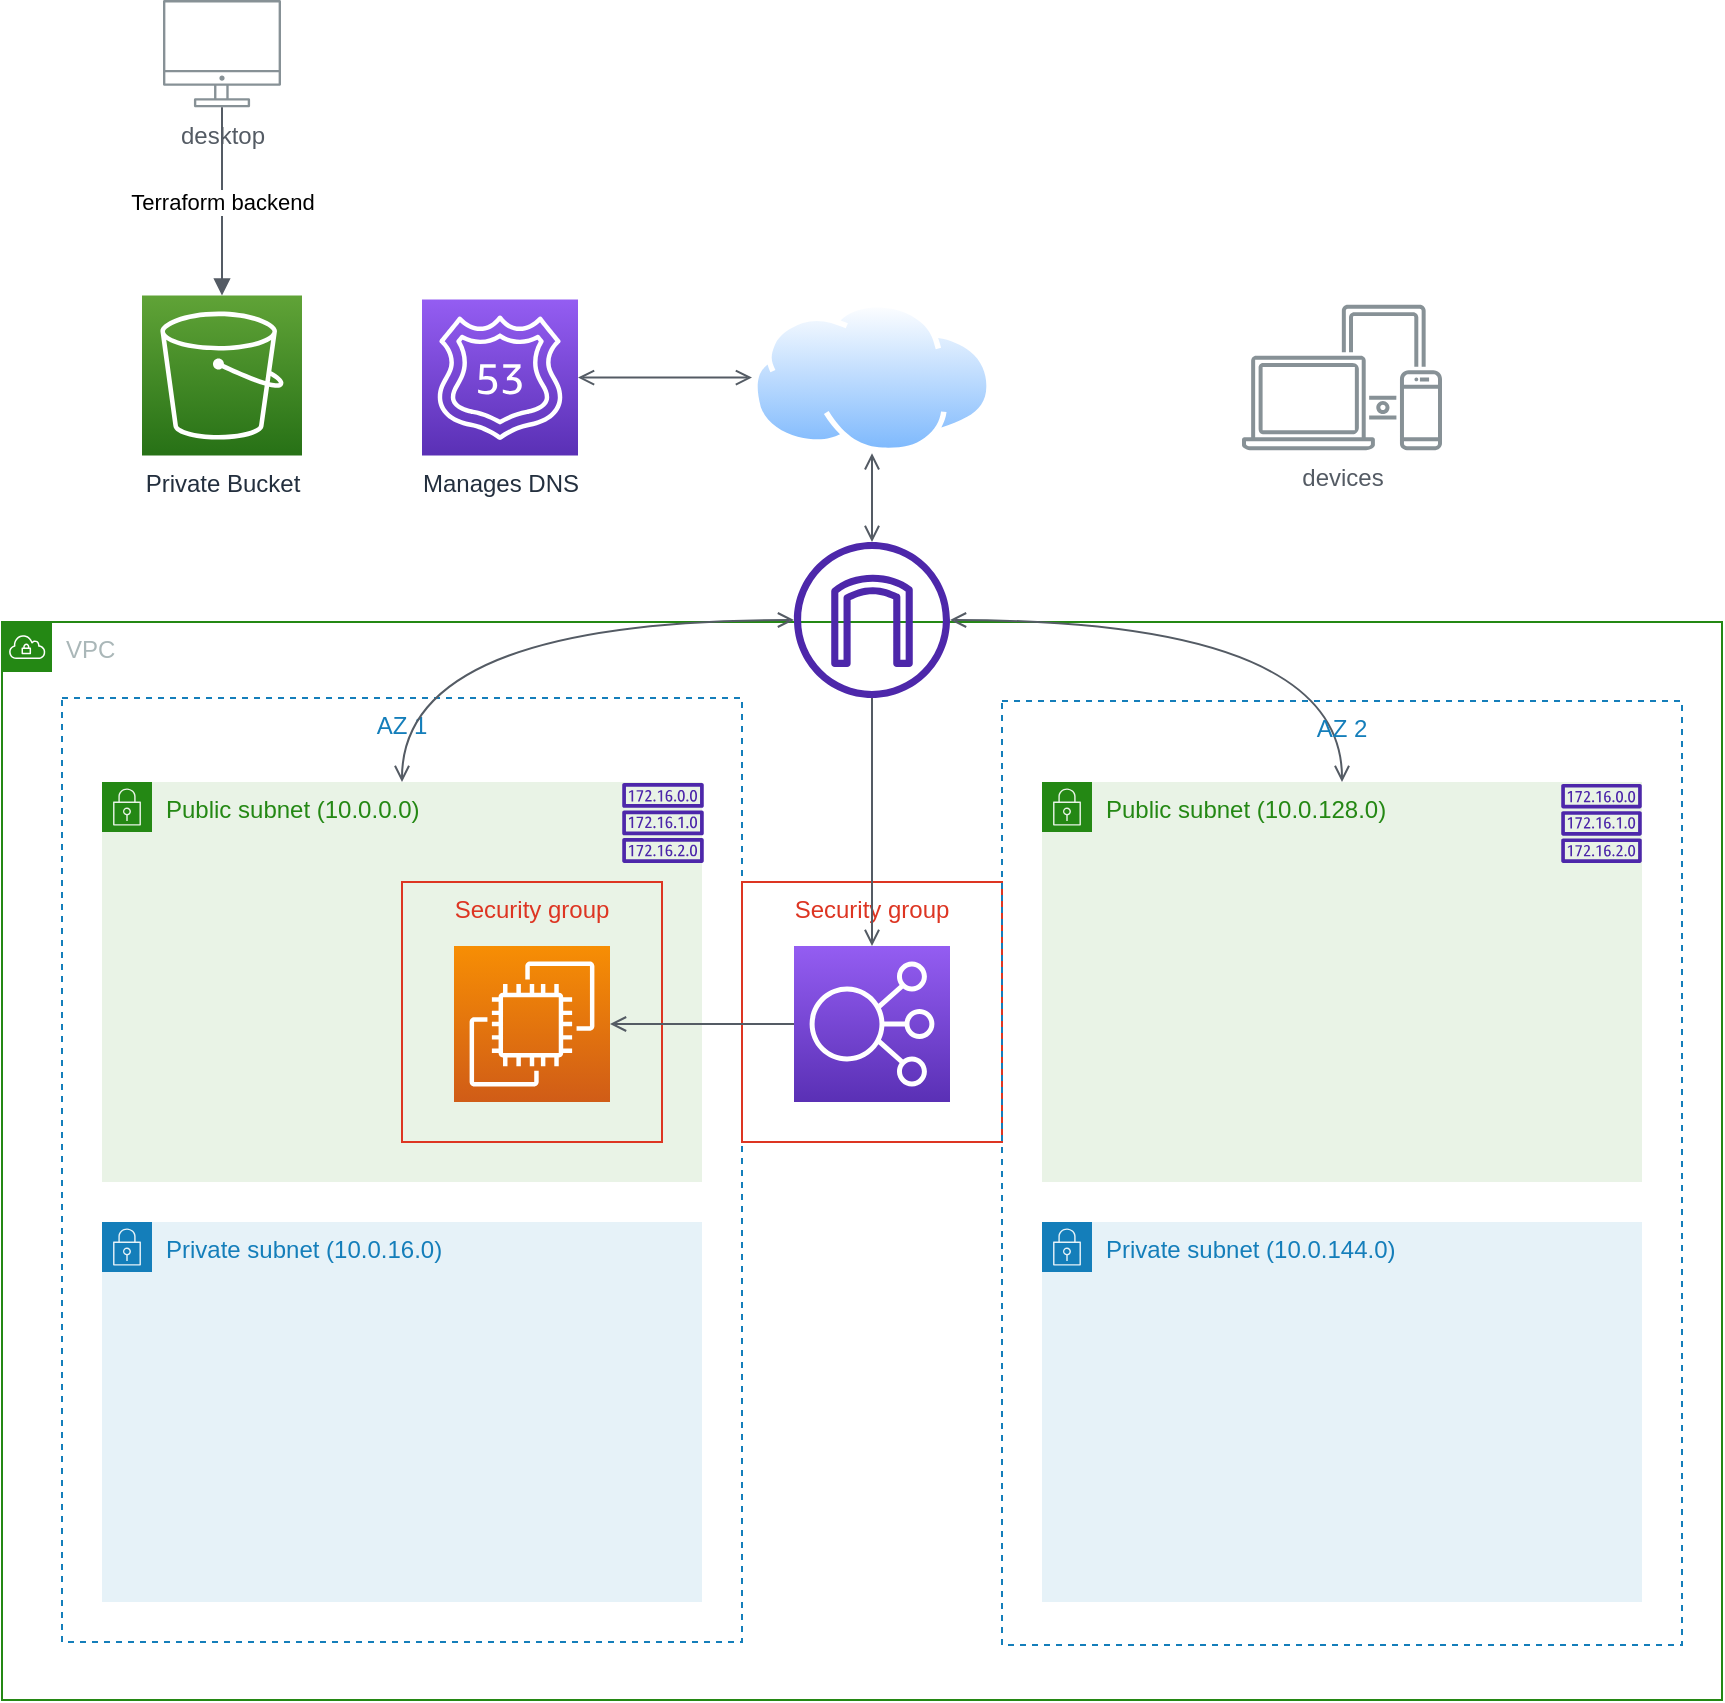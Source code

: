 <mxfile>
    <diagram id="yNE_9wfNlPmO-tfsyiqS" name="Page-1">
        <mxGraphModel dx="2013" dy="805" grid="1" gridSize="10" guides="1" tooltips="1" connect="1" arrows="1" fold="1" page="1" pageScale="1" pageWidth="827" pageHeight="1169" background="#ffffff" math="0" shadow="0">
            <root>
                <mxCell id="0"/>
                <mxCell id="1" parent="0"/>
                <mxCell id="3" value="VPC" style="points=[[0,0],[0.25,0],[0.5,0],[0.75,0],[1,0],[1,0.25],[1,0.5],[1,0.75],[1,1],[0.75,1],[0.5,1],[0.25,1],[0,1],[0,0.75],[0,0.5],[0,0.25]];outlineConnect=0;gradientColor=none;html=1;whiteSpace=wrap;fontSize=12;fontStyle=0;container=1;pointerEvents=0;collapsible=0;recursiveResize=0;shape=mxgraph.aws4.group;grIcon=mxgraph.aws4.group_vpc;strokeColor=#248814;fillColor=none;verticalAlign=top;align=left;spacingLeft=30;fontColor=#AAB7B8;dashed=0;" parent="1" vertex="1">
                    <mxGeometry x="390" y="671" width="860" height="539" as="geometry"/>
                </mxCell>
                <mxCell id="4" value="AZ 1&#10;" style="fillColor=none;strokeColor=#147EBA;dashed=1;verticalAlign=top;fontStyle=0;fontColor=#147EBA;" parent="3" vertex="1">
                    <mxGeometry x="30" y="38" width="340" height="472" as="geometry"/>
                </mxCell>
                <mxCell id="5" value="Public subnet (10.0.0.0)" style="points=[[0,0],[0.25,0],[0.5,0],[0.75,0],[1,0],[1,0.25],[1,0.5],[1,0.75],[1,1],[0.75,1],[0.5,1],[0.25,1],[0,1],[0,0.75],[0,0.5],[0,0.25]];outlineConnect=0;gradientColor=none;html=1;whiteSpace=wrap;fontSize=12;fontStyle=0;container=1;pointerEvents=0;collapsible=0;recursiveResize=0;shape=mxgraph.aws4.group;grIcon=mxgraph.aws4.group_security_group;grStroke=0;strokeColor=#248814;fillColor=#E9F3E6;verticalAlign=top;align=left;spacingLeft=30;fontColor=#248814;dashed=0;" parent="3" vertex="1">
                    <mxGeometry x="50" y="80" width="300" height="200" as="geometry"/>
                </mxCell>
                <mxCell id="37" value="Security group" style="fillColor=none;strokeColor=#DD3522;verticalAlign=top;fontStyle=0;fontColor=#DD3522;" vertex="1" parent="5">
                    <mxGeometry x="150" y="50" width="130" height="130" as="geometry"/>
                </mxCell>
                <mxCell id="36" value="" style="sketch=0;points=[[0,0,0],[0.25,0,0],[0.5,0,0],[0.75,0,0],[1,0,0],[0,1,0],[0.25,1,0],[0.5,1,0],[0.75,1,0],[1,1,0],[0,0.25,0],[0,0.5,0],[0,0.75,0],[1,0.25,0],[1,0.5,0],[1,0.75,0]];outlineConnect=0;fontColor=#232F3E;gradientColor=#F78E04;gradientDirection=north;fillColor=#D05C17;strokeColor=#ffffff;dashed=0;verticalLabelPosition=bottom;verticalAlign=top;align=center;html=1;fontSize=12;fontStyle=0;aspect=fixed;shape=mxgraph.aws4.resourceIcon;resIcon=mxgraph.aws4.ec2;" vertex="1" parent="5">
                    <mxGeometry x="176" y="82" width="78" height="78" as="geometry"/>
                </mxCell>
                <mxCell id="6" value="Private subnet (10.0.16.0)" style="points=[[0,0],[0.25,0],[0.5,0],[0.75,0],[1,0],[1,0.25],[1,0.5],[1,0.75],[1,1],[0.75,1],[0.5,1],[0.25,1],[0,1],[0,0.75],[0,0.5],[0,0.25]];outlineConnect=0;gradientColor=none;html=1;whiteSpace=wrap;fontSize=12;fontStyle=0;container=1;pointerEvents=0;collapsible=0;recursiveResize=0;shape=mxgraph.aws4.group;grIcon=mxgraph.aws4.group_security_group;grStroke=0;strokeColor=#147EBA;fillColor=#E6F2F8;verticalAlign=top;align=left;spacingLeft=30;fontColor=#147EBA;dashed=0;" parent="3" vertex="1">
                    <mxGeometry x="50" y="300" width="300" height="190" as="geometry"/>
                </mxCell>
                <mxCell id="8" value="Public subnet (10.0.128.0)" style="points=[[0,0],[0.25,0],[0.5,0],[0.75,0],[1,0],[1,0.25],[1,0.5],[1,0.75],[1,1],[0.75,1],[0.5,1],[0.25,1],[0,1],[0,0.75],[0,0.5],[0,0.25]];outlineConnect=0;gradientColor=none;html=1;whiteSpace=wrap;fontSize=12;fontStyle=0;container=1;pointerEvents=0;collapsible=0;recursiveResize=0;shape=mxgraph.aws4.group;grIcon=mxgraph.aws4.group_security_group;grStroke=0;strokeColor=#248814;fillColor=#E9F3E6;verticalAlign=top;align=left;spacingLeft=30;fontColor=#248814;dashed=0;" parent="3" vertex="1">
                    <mxGeometry x="520" y="80" width="300" height="200" as="geometry"/>
                </mxCell>
                <mxCell id="15" value="" style="sketch=0;outlineConnect=0;fontColor=#232F3E;gradientColor=none;fillColor=#4D27AA;strokeColor=none;dashed=0;verticalLabelPosition=bottom;verticalAlign=top;align=center;html=1;fontSize=12;fontStyle=0;aspect=fixed;pointerEvents=1;shape=mxgraph.aws4.route_table;" parent="8" vertex="1">
                    <mxGeometry x="259.5" y="0.98" width="40.5" height="39.46" as="geometry"/>
                </mxCell>
                <mxCell id="14" value="" style="sketch=0;outlineConnect=0;fontColor=#232F3E;gradientColor=none;fillColor=#4D27AA;strokeColor=none;dashed=0;verticalLabelPosition=bottom;verticalAlign=top;align=center;html=1;fontSize=12;fontStyle=0;aspect=fixed;pointerEvents=1;shape=mxgraph.aws4.route_table;" parent="3" vertex="1">
                    <mxGeometry x="310" y="80.49" width="41" height="39.95" as="geometry"/>
                </mxCell>
                <mxCell id="13" value="" style="sketch=0;outlineConnect=0;fontColor=#232F3E;gradientColor=none;fillColor=#4D27AA;strokeColor=none;dashed=0;verticalLabelPosition=bottom;verticalAlign=top;align=center;html=1;fontSize=12;fontStyle=0;aspect=fixed;pointerEvents=1;shape=mxgraph.aws4.internet_gateway;" parent="3" vertex="1">
                    <mxGeometry x="396" y="-40" width="78" height="78" as="geometry"/>
                </mxCell>
                <mxCell id="24" value="" style="edgeStyle=orthogonalEdgeStyle;html=1;endArrow=open;elbow=vertical;startArrow=open;startFill=0;endFill=0;strokeColor=#545B64;rounded=0;curved=1;" parent="3" source="13" target="5" edge="1">
                    <mxGeometry width="100" relative="1" as="geometry">
                        <mxPoint x="350" y="130" as="sourcePoint"/>
                        <mxPoint x="450" y="130" as="targetPoint"/>
                    </mxGeometry>
                </mxCell>
                <mxCell id="26" value="" style="edgeStyle=orthogonalEdgeStyle;html=1;endArrow=open;elbow=vertical;startArrow=open;startFill=0;endFill=0;strokeColor=#545B64;rounded=0;curved=1;" parent="3" source="13" target="8" edge="1">
                    <mxGeometry width="100" relative="1" as="geometry">
                        <mxPoint x="350" y="190" as="sourcePoint"/>
                        <mxPoint x="450" y="190" as="targetPoint"/>
                    </mxGeometry>
                </mxCell>
                <mxCell id="34" value="Security group" style="fillColor=none;strokeColor=#DD3522;verticalAlign=top;fontStyle=0;fontColor=#DD3522;" vertex="1" parent="3">
                    <mxGeometry x="370" y="130" width="130" height="130" as="geometry"/>
                </mxCell>
                <mxCell id="9" value="Private subnet (10.0.144.0)" style="points=[[0,0],[0.25,0],[0.5,0],[0.75,0],[1,0],[1,0.25],[1,0.5],[1,0.75],[1,1],[0.75,1],[0.5,1],[0.25,1],[0,1],[0,0.75],[0,0.5],[0,0.25]];outlineConnect=0;gradientColor=none;html=1;whiteSpace=wrap;fontSize=12;fontStyle=0;container=1;pointerEvents=0;collapsible=0;recursiveResize=0;shape=mxgraph.aws4.group;grIcon=mxgraph.aws4.group_security_group;grStroke=0;strokeColor=#147EBA;fillColor=#E6F2F8;verticalAlign=top;align=left;spacingLeft=30;fontColor=#147EBA;dashed=0;" parent="3" vertex="1">
                    <mxGeometry x="520" y="300" width="300" height="190" as="geometry"/>
                </mxCell>
                <mxCell id="7" value="AZ 2" style="fillColor=none;strokeColor=#147EBA;dashed=1;verticalAlign=top;fontStyle=0;fontColor=#147EBA;" parent="3" vertex="1">
                    <mxGeometry x="500" y="39.5" width="340" height="472" as="geometry"/>
                </mxCell>
                <mxCell id="39" value="" style="sketch=0;points=[[0,0,0],[0.25,0,0],[0.5,0,0],[0.75,0,0],[1,0,0],[0,1,0],[0.25,1,0],[0.5,1,0],[0.75,1,0],[1,1,0],[0,0.25,0],[0,0.5,0],[0,0.75,0],[1,0.25,0],[1,0.5,0],[1,0.75,0]];outlineConnect=0;fontColor=#232F3E;gradientColor=#945DF2;gradientDirection=north;fillColor=#5A30B5;strokeColor=#ffffff;dashed=0;verticalLabelPosition=bottom;verticalAlign=top;align=center;html=1;fontSize=12;fontStyle=0;aspect=fixed;shape=mxgraph.aws4.resourceIcon;resIcon=mxgraph.aws4.elastic_load_balancing;" vertex="1" parent="3">
                    <mxGeometry x="396" y="162" width="78" height="78" as="geometry"/>
                </mxCell>
                <mxCell id="40" value="" style="edgeStyle=orthogonalEdgeStyle;html=1;endArrow=open;elbow=vertical;startArrow=none;endFill=0;strokeColor=#545B64;rounded=0;" edge="1" parent="3" source="13" target="39">
                    <mxGeometry width="100" relative="1" as="geometry">
                        <mxPoint x="340" y="120" as="sourcePoint"/>
                        <mxPoint x="440" y="120" as="targetPoint"/>
                    </mxGeometry>
                </mxCell>
                <mxCell id="41" value="" style="edgeStyle=orthogonalEdgeStyle;html=1;endArrow=open;elbow=vertical;startArrow=none;endFill=0;strokeColor=#545B64;rounded=0;exitX=0;exitY=0.5;exitDx=0;exitDy=0;exitPerimeter=0;curved=1;" edge="1" parent="3" source="39" target="36">
                    <mxGeometry width="100" relative="1" as="geometry">
                        <mxPoint x="340" y="120" as="sourcePoint"/>
                        <mxPoint x="440" y="120" as="targetPoint"/>
                    </mxGeometry>
                </mxCell>
                <mxCell id="10" value="Manages DNS" style="sketch=0;points=[[0,0,0],[0.25,0,0],[0.5,0,0],[0.75,0,0],[1,0,0],[0,1,0],[0.25,1,0],[0.5,1,0],[0.75,1,0],[1,1,0],[0,0.25,0],[0,0.5,0],[0,0.75,0],[1,0.25,0],[1,0.5,0],[1,0.75,0]];outlineConnect=0;fontColor=#232F3E;gradientColor=#945DF2;gradientDirection=north;fillColor=#5A30B5;strokeColor=#ffffff;dashed=0;verticalLabelPosition=bottom;verticalAlign=top;align=center;html=1;fontSize=12;fontStyle=0;aspect=fixed;shape=mxgraph.aws4.resourceIcon;resIcon=mxgraph.aws4.route_53;" parent="1" vertex="1">
                    <mxGeometry x="600" y="509.8" width="78" height="78" as="geometry"/>
                </mxCell>
                <mxCell id="11" value="Private Bucket" style="sketch=0;points=[[0,0,0],[0.25,0,0],[0.5,0,0],[0.75,0,0],[1,0,0],[0,1,0],[0.25,1,0],[0.5,1,0],[0.75,1,0],[1,1,0],[0,0.25,0],[0,0.5,0],[0,0.75,0],[1,0.25,0],[1,0.5,0],[1,0.75,0]];outlineConnect=0;fontColor=#232F3E;gradientColor=#60A337;gradientDirection=north;fillColor=#277116;strokeColor=#ffffff;dashed=0;verticalLabelPosition=bottom;verticalAlign=top;align=center;html=1;fontSize=12;fontStyle=0;aspect=fixed;shape=mxgraph.aws4.resourceIcon;resIcon=mxgraph.aws4.s3;" parent="1" vertex="1">
                    <mxGeometry x="460" y="507.8" width="80" height="80" as="geometry"/>
                </mxCell>
                <mxCell id="28" value="" style="aspect=fixed;perimeter=ellipsePerimeter;html=1;align=center;shadow=0;dashed=0;spacingTop=3;image;image=img/lib/active_directory/internet_cloud.svg;" parent="1" vertex="1">
                    <mxGeometry x="765" y="511" width="120" height="75.6" as="geometry"/>
                </mxCell>
                <mxCell id="30" value="" style="edgeStyle=orthogonalEdgeStyle;html=1;endArrow=open;elbow=vertical;startArrow=open;startFill=0;endFill=0;strokeColor=#545B64;rounded=0;curved=1;exitX=0.5;exitY=1;exitDx=0;exitDy=0;" parent="1" source="28" target="13" edge="1">
                    <mxGeometry width="100" relative="1" as="geometry">
                        <mxPoint x="930" y="591" as="sourcePoint"/>
                        <mxPoint x="1030" y="591" as="targetPoint"/>
                    </mxGeometry>
                </mxCell>
                <mxCell id="31" value="desktop" style="sketch=0;outlineConnect=0;gradientColor=none;fontColor=#545B64;strokeColor=none;fillColor=#879196;dashed=0;verticalLabelPosition=bottom;verticalAlign=top;align=center;html=1;fontSize=12;fontStyle=0;aspect=fixed;shape=mxgraph.aws4.illustration_desktop;pointerEvents=1" parent="1" vertex="1">
                    <mxGeometry x="470.5" y="360" width="59" height="53.69" as="geometry"/>
                </mxCell>
                <mxCell id="32" value="Terraform backend" style="edgeStyle=orthogonalEdgeStyle;html=1;endArrow=none;elbow=vertical;startArrow=block;startFill=1;strokeColor=#545B64;rounded=0;curved=1;exitX=0.5;exitY=0;exitDx=0;exitDy=0;exitPerimeter=0;" parent="1" source="11" target="31" edge="1">
                    <mxGeometry width="100" relative="1" as="geometry">
                        <mxPoint x="351" y="490" as="sourcePoint"/>
                        <mxPoint x="451" y="490" as="targetPoint"/>
                    </mxGeometry>
                </mxCell>
                <mxCell id="33" value="" style="edgeStyle=orthogonalEdgeStyle;html=1;endArrow=open;elbow=vertical;startArrow=open;startFill=0;endFill=0;strokeColor=#545B64;rounded=0;curved=1;" parent="1" source="28" target="10" edge="1">
                    <mxGeometry width="100" relative="1" as="geometry">
                        <mxPoint x="920" y="601" as="sourcePoint"/>
                        <mxPoint x="1020" y="601" as="targetPoint"/>
                    </mxGeometry>
                </mxCell>
                <mxCell id="42" value="devices" style="sketch=0;outlineConnect=0;gradientColor=none;fontColor=#545B64;strokeColor=none;fillColor=#879196;dashed=0;verticalLabelPosition=bottom;verticalAlign=top;align=center;html=1;fontSize=12;fontStyle=0;aspect=fixed;shape=mxgraph.aws4.illustration_devices;pointerEvents=1" vertex="1" parent="1">
                    <mxGeometry x="1010" y="512.3" width="100" height="73" as="geometry"/>
                </mxCell>
            </root>
        </mxGraphModel>
    </diagram>
</mxfile>